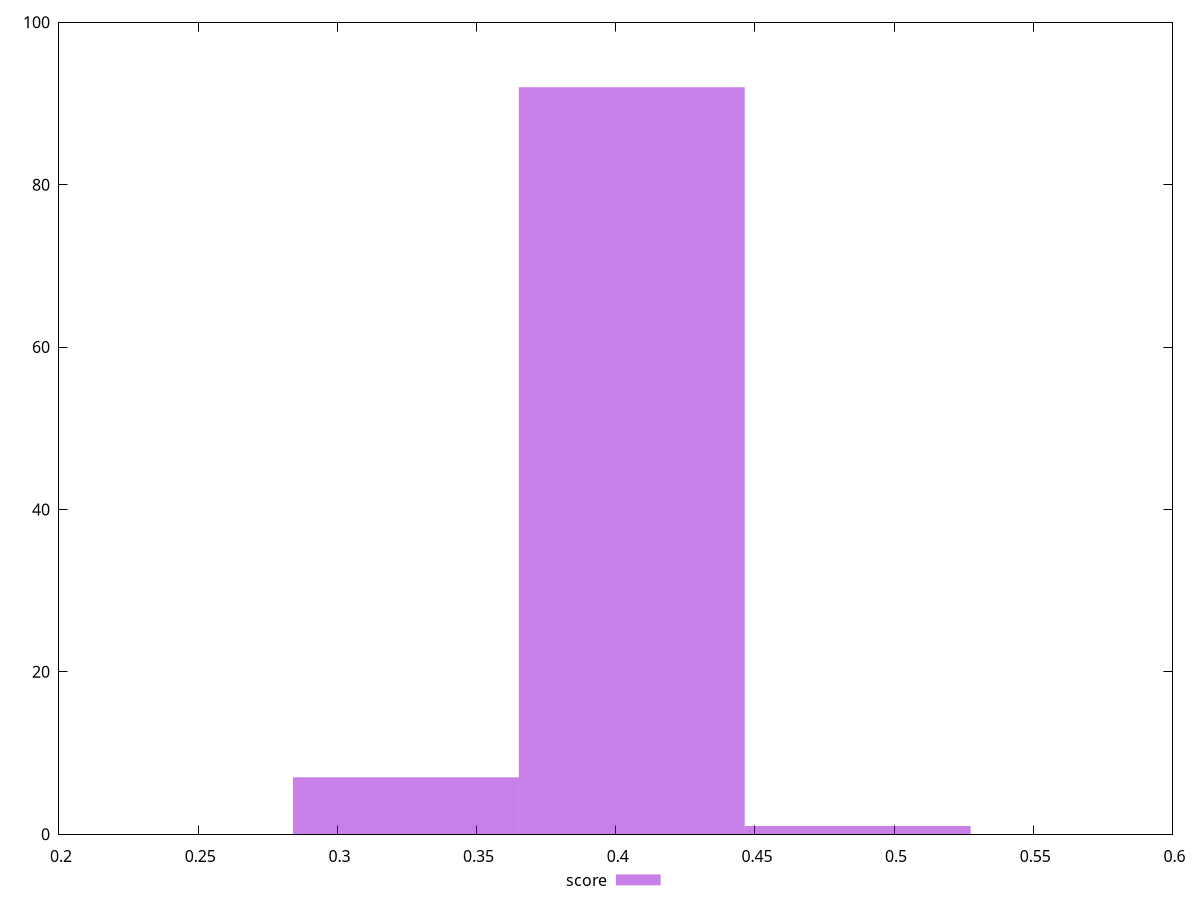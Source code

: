 reset
set terminal svg size 640, 490 enhanced background rgb 'white'
set output "reprap/max-potential-fid/samples/pages+cached+nointeractive/score/histogram.svg"

$score <<EOF
0.324607068246352 7
0.40575883530794 92
0.486910602369528 1
EOF

set key outside below
set boxwidth 0.081151767061588
set yrange [0:100]
set style fill transparent solid 0.5 noborder

plot \
  $score title "score" with boxes, \


reset